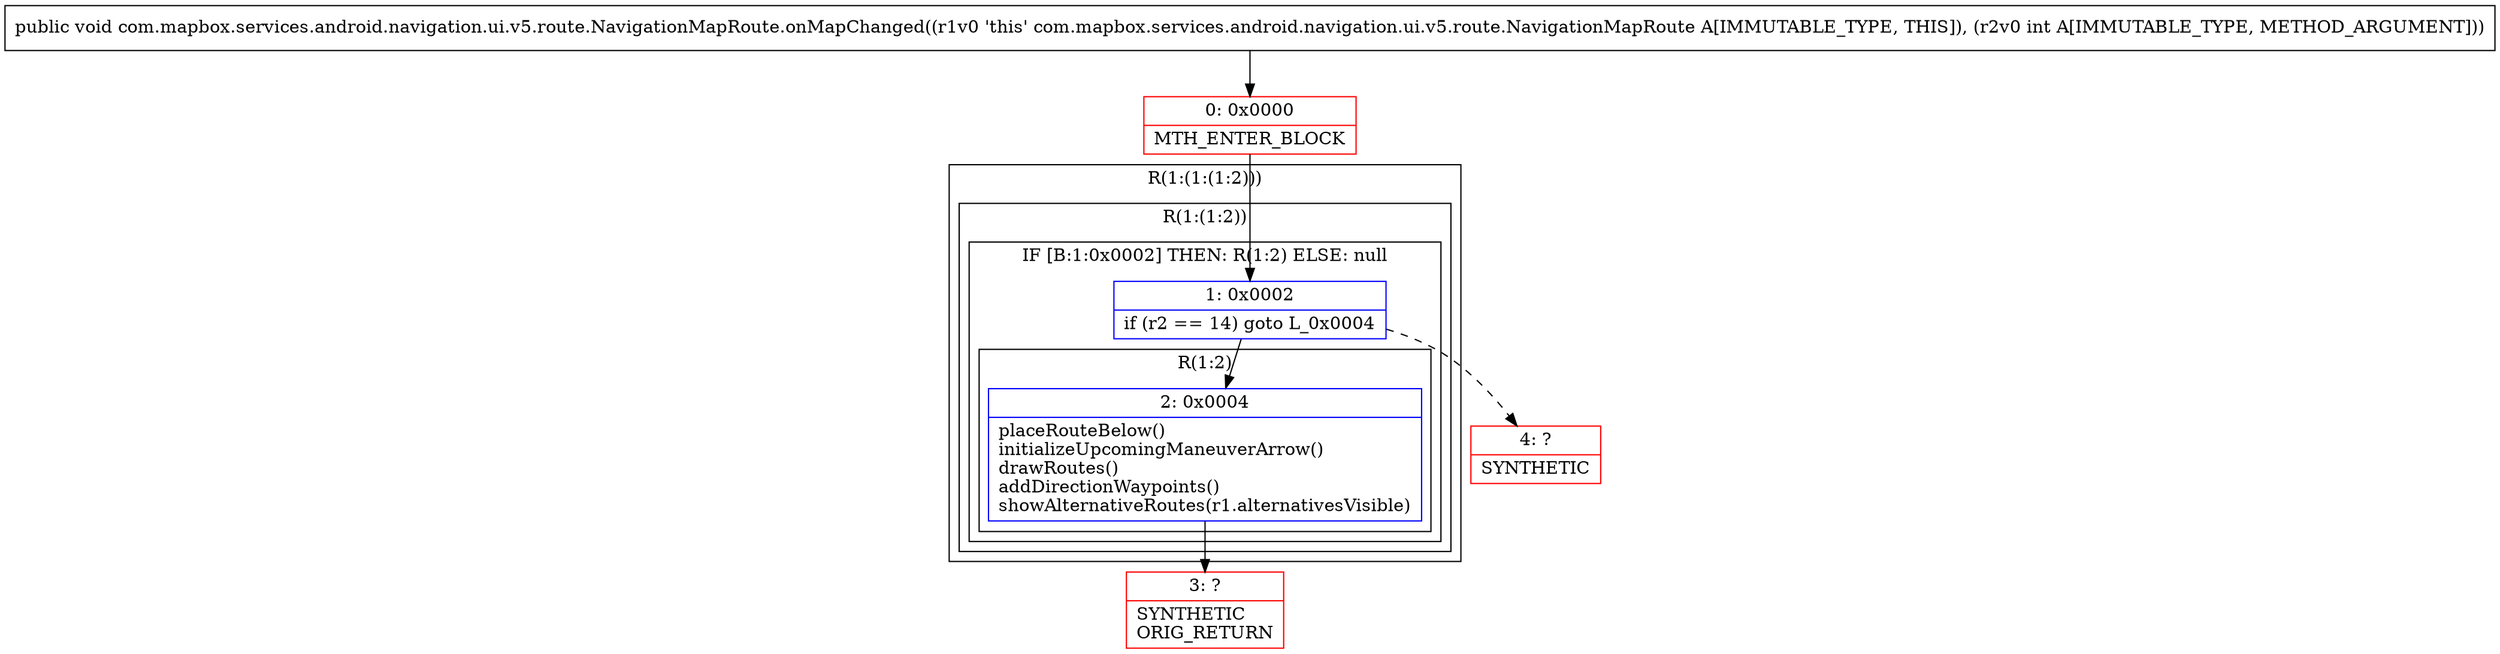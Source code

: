 digraph "CFG forcom.mapbox.services.android.navigation.ui.v5.route.NavigationMapRoute.onMapChanged(I)V" {
subgraph cluster_Region_1990986644 {
label = "R(1:(1:(1:2)))";
node [shape=record,color=blue];
subgraph cluster_Region_970638706 {
label = "R(1:(1:2))";
node [shape=record,color=blue];
subgraph cluster_IfRegion_1576493866 {
label = "IF [B:1:0x0002] THEN: R(1:2) ELSE: null";
node [shape=record,color=blue];
Node_1 [shape=record,label="{1\:\ 0x0002|if (r2 == 14) goto L_0x0004\l}"];
subgraph cluster_Region_1637673839 {
label = "R(1:2)";
node [shape=record,color=blue];
Node_2 [shape=record,label="{2\:\ 0x0004|placeRouteBelow()\linitializeUpcomingManeuverArrow()\ldrawRoutes()\laddDirectionWaypoints()\lshowAlternativeRoutes(r1.alternativesVisible)\l}"];
}
}
}
}
Node_0 [shape=record,color=red,label="{0\:\ 0x0000|MTH_ENTER_BLOCK\l}"];
Node_3 [shape=record,color=red,label="{3\:\ ?|SYNTHETIC\lORIG_RETURN\l}"];
Node_4 [shape=record,color=red,label="{4\:\ ?|SYNTHETIC\l}"];
MethodNode[shape=record,label="{public void com.mapbox.services.android.navigation.ui.v5.route.NavigationMapRoute.onMapChanged((r1v0 'this' com.mapbox.services.android.navigation.ui.v5.route.NavigationMapRoute A[IMMUTABLE_TYPE, THIS]), (r2v0 int A[IMMUTABLE_TYPE, METHOD_ARGUMENT])) }"];
MethodNode -> Node_0;
Node_1 -> Node_2;
Node_1 -> Node_4[style=dashed];
Node_2 -> Node_3;
Node_0 -> Node_1;
}


